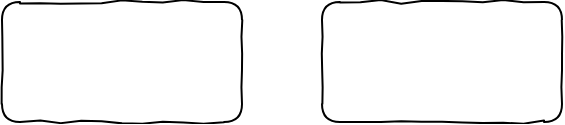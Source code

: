 <mxfile version="21.6.8" type="github">
  <diagram name="第 1 页" id="5zUAwopmTCY6Z19usX8Y">
    <mxGraphModel dx="954" dy="492" grid="1" gridSize="10" guides="1" tooltips="1" connect="1" arrows="1" fold="1" page="1" pageScale="1" pageWidth="827" pageHeight="1169" math="0" shadow="0">
      <root>
        <mxCell id="0" />
        <mxCell id="1" parent="0" />
        <mxCell id="h1uiXWibTt2USBi2Jt7q-1" value="" style="rounded=1;whiteSpace=wrap;html=1;comic=1;" vertex="1" parent="1">
          <mxGeometry x="60" y="40" width="120" height="60" as="geometry" />
        </mxCell>
        <mxCell id="h1uiXWibTt2USBi2Jt7q-3" value="" style="rounded=1;whiteSpace=wrap;html=1;comic=1;strokeColor=default;fontFamily=Helvetica;fontSize=12;fontColor=default;fillColor=default;" vertex="1" parent="1">
          <mxGeometry x="220" y="40" width="120" height="60" as="geometry" />
        </mxCell>
      </root>
    </mxGraphModel>
  </diagram>
</mxfile>

